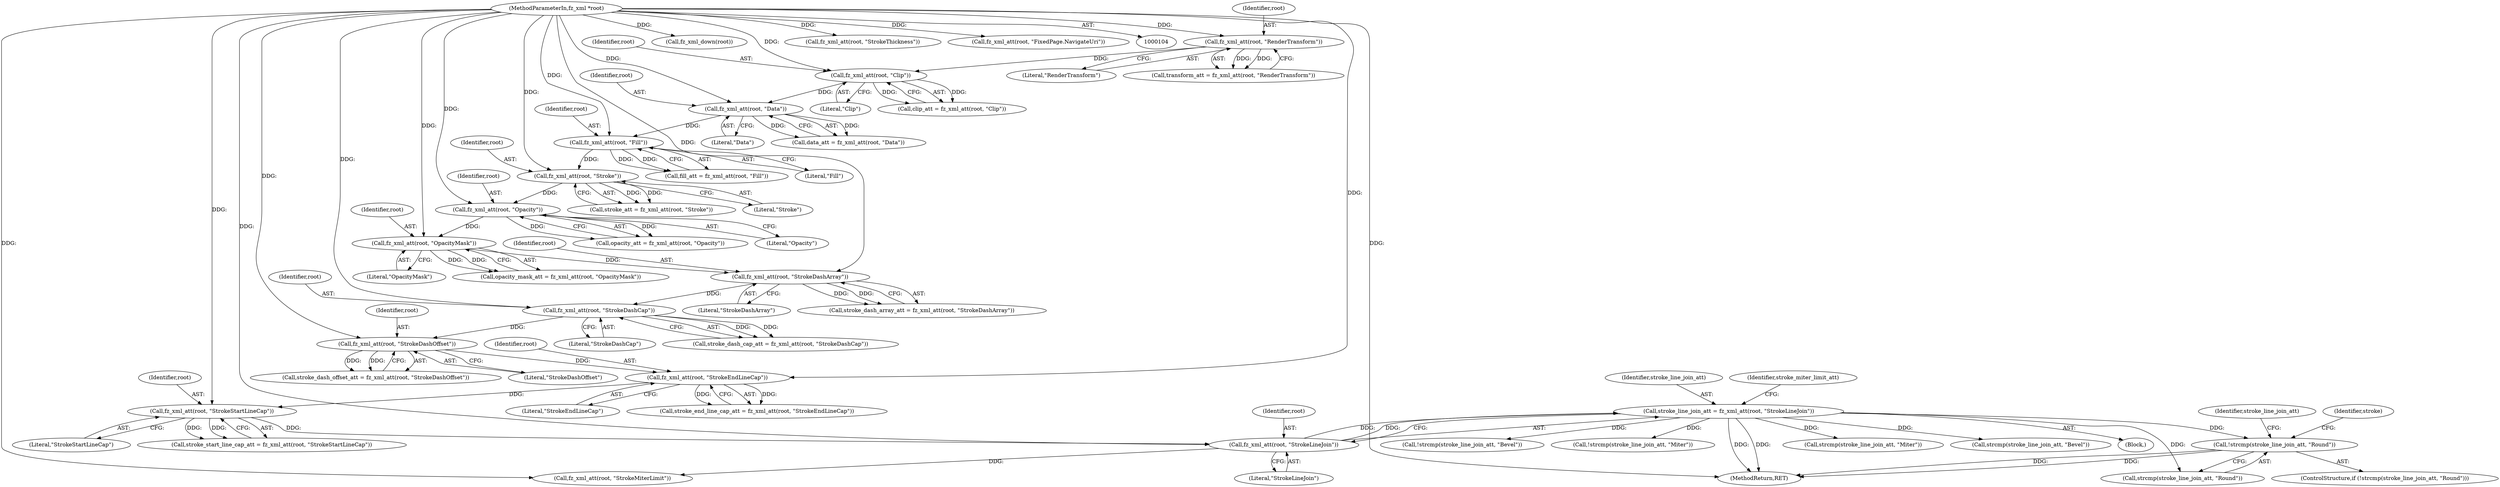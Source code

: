 digraph "0_ghostscript_60dabde18d7fe12b19da8b509bdfee9cc886aafc_3@API" {
"1000529" [label="(Call,!strcmp(stroke_line_join_att, \"Round\"))"];
"1000245" [label="(Call,stroke_line_join_att = fz_xml_att(root, \"StrokeLineJoin\"))"];
"1000247" [label="(Call,fz_xml_att(root, \"StrokeLineJoin\"))"];
"1000242" [label="(Call,fz_xml_att(root, \"StrokeStartLineCap\"))"];
"1000237" [label="(Call,fz_xml_att(root, \"StrokeEndLineCap\"))"];
"1000232" [label="(Call,fz_xml_att(root, \"StrokeDashOffset\"))"];
"1000227" [label="(Call,fz_xml_att(root, \"StrokeDashCap\"))"];
"1000222" [label="(Call,fz_xml_att(root, \"StrokeDashArray\"))"];
"1000217" [label="(Call,fz_xml_att(root, \"OpacityMask\"))"];
"1000212" [label="(Call,fz_xml_att(root, \"Opacity\"))"];
"1000207" [label="(Call,fz_xml_att(root, \"Stroke\"))"];
"1000202" [label="(Call,fz_xml_att(root, \"Fill\"))"];
"1000197" [label="(Call,fz_xml_att(root, \"Data\"))"];
"1000192" [label="(Call,fz_xml_att(root, \"Clip\"))"];
"1000187" [label="(Call,fz_xml_att(root, \"RenderTransform\"))"];
"1000109" [label="(MethodParameterIn,fz_xml *root)"];
"1000539" [label="(Call,!strcmp(stroke_line_join_att, \"Bevel\"))"];
"1000204" [label="(Literal,\"Fill\")"];
"1000109" [label="(MethodParameterIn,fz_xml *root)"];
"1000238" [label="(Identifier,root)"];
"1000234" [label="(Literal,\"StrokeDashOffset\")"];
"1000227" [label="(Call,fz_xml_att(root, \"StrokeDashCap\"))"];
"1000252" [label="(Call,fz_xml_att(root, \"StrokeMiterLimit\"))"];
"1000214" [label="(Literal,\"Opacity\")"];
"1000193" [label="(Identifier,root)"];
"1000202" [label="(Call,fz_xml_att(root, \"Fill\"))"];
"1000268" [label="(Call,fz_xml_down(root))"];
"1000219" [label="(Literal,\"OpacityMask\")"];
"1000198" [label="(Identifier,root)"];
"1000213" [label="(Identifier,root)"];
"1000519" [label="(Call,!strcmp(stroke_line_join_att, \"Miter\"))"];
"1000208" [label="(Identifier,root)"];
"1000197" [label="(Call,fz_xml_att(root, \"Data\"))"];
"1000224" [label="(Literal,\"StrokeDashArray\")"];
"1000233" [label="(Identifier,root)"];
"1000229" [label="(Literal,\"StrokeDashCap\")"];
"1000189" [label="(Literal,\"RenderTransform\")"];
"1000232" [label="(Call,fz_xml_att(root, \"StrokeDashOffset\"))"];
"1000192" [label="(Call,fz_xml_att(root, \"Clip\"))"];
"1000195" [label="(Call,data_att = fz_xml_att(root, \"Data\"))"];
"1000243" [label="(Identifier,root)"];
"1000541" [label="(Identifier,stroke_line_join_att)"];
"1000212" [label="(Call,fz_xml_att(root, \"Opacity\"))"];
"1000223" [label="(Identifier,root)"];
"1000218" [label="(Identifier,root)"];
"1000964" [label="(MethodReturn,RET)"];
"1000210" [label="(Call,opacity_att = fz_xml_att(root, \"Opacity\"))"];
"1000194" [label="(Literal,\"Clip\")"];
"1000529" [label="(Call,!strcmp(stroke_line_join_att, \"Round\"))"];
"1000228" [label="(Identifier,root)"];
"1000242" [label="(Call,fz_xml_att(root, \"StrokeStartLineCap\"))"];
"1000257" [label="(Call,fz_xml_att(root, \"StrokeThickness\"))"];
"1000535" [label="(Identifier,stroke)"];
"1000262" [label="(Call,fz_xml_att(root, \"FixedPage.NavigateUri\"))"];
"1000528" [label="(ControlStructure,if (!strcmp(stroke_line_join_att, \"Round\")))"];
"1000190" [label="(Call,clip_att = fz_xml_att(root, \"Clip\"))"];
"1000245" [label="(Call,stroke_line_join_att = fz_xml_att(root, \"StrokeLineJoin\"))"];
"1000249" [label="(Literal,\"StrokeLineJoin\")"];
"1000520" [label="(Call,strcmp(stroke_line_join_att, \"Miter\"))"];
"1000188" [label="(Identifier,root)"];
"1000247" [label="(Call,fz_xml_att(root, \"StrokeLineJoin\"))"];
"1000200" [label="(Call,fill_att = fz_xml_att(root, \"Fill\"))"];
"1000187" [label="(Call,fz_xml_att(root, \"RenderTransform\"))"];
"1000540" [label="(Call,strcmp(stroke_line_join_att, \"Bevel\"))"];
"1000222" [label="(Call,fz_xml_att(root, \"StrokeDashArray\"))"];
"1000220" [label="(Call,stroke_dash_array_att = fz_xml_att(root, \"StrokeDashArray\"))"];
"1000199" [label="(Literal,\"Data\")"];
"1000237" [label="(Call,fz_xml_att(root, \"StrokeEndLineCap\"))"];
"1000209" [label="(Literal,\"Stroke\")"];
"1000225" [label="(Call,stroke_dash_cap_att = fz_xml_att(root, \"StrokeDashCap\"))"];
"1000246" [label="(Identifier,stroke_line_join_att)"];
"1000240" [label="(Call,stroke_start_line_cap_att = fz_xml_att(root, \"StrokeStartLineCap\"))"];
"1000230" [label="(Call,stroke_dash_offset_att = fz_xml_att(root, \"StrokeDashOffset\"))"];
"1000530" [label="(Call,strcmp(stroke_line_join_att, \"Round\"))"];
"1000215" [label="(Call,opacity_mask_att = fz_xml_att(root, \"OpacityMask\"))"];
"1000244" [label="(Literal,\"StrokeStartLineCap\")"];
"1000239" [label="(Literal,\"StrokeEndLineCap\")"];
"1000251" [label="(Identifier,stroke_miter_limit_att)"];
"1000235" [label="(Call,stroke_end_line_cap_att = fz_xml_att(root, \"StrokeEndLineCap\"))"];
"1000205" [label="(Call,stroke_att = fz_xml_att(root, \"Stroke\"))"];
"1000203" [label="(Identifier,root)"];
"1000207" [label="(Call,fz_xml_att(root, \"Stroke\"))"];
"1000217" [label="(Call,fz_xml_att(root, \"OpacityMask\"))"];
"1000185" [label="(Call,transform_att = fz_xml_att(root, \"RenderTransform\"))"];
"1000248" [label="(Identifier,root)"];
"1000110" [label="(Block,)"];
"1000529" -> "1000528"  [label="AST: "];
"1000529" -> "1000530"  [label="CFG: "];
"1000530" -> "1000529"  [label="AST: "];
"1000535" -> "1000529"  [label="CFG: "];
"1000541" -> "1000529"  [label="CFG: "];
"1000529" -> "1000964"  [label="DDG: "];
"1000529" -> "1000964"  [label="DDG: "];
"1000245" -> "1000529"  [label="DDG: "];
"1000245" -> "1000110"  [label="AST: "];
"1000245" -> "1000247"  [label="CFG: "];
"1000246" -> "1000245"  [label="AST: "];
"1000247" -> "1000245"  [label="AST: "];
"1000251" -> "1000245"  [label="CFG: "];
"1000245" -> "1000964"  [label="DDG: "];
"1000245" -> "1000964"  [label="DDG: "];
"1000247" -> "1000245"  [label="DDG: "];
"1000247" -> "1000245"  [label="DDG: "];
"1000245" -> "1000519"  [label="DDG: "];
"1000245" -> "1000520"  [label="DDG: "];
"1000245" -> "1000530"  [label="DDG: "];
"1000245" -> "1000539"  [label="DDG: "];
"1000245" -> "1000540"  [label="DDG: "];
"1000247" -> "1000249"  [label="CFG: "];
"1000248" -> "1000247"  [label="AST: "];
"1000249" -> "1000247"  [label="AST: "];
"1000242" -> "1000247"  [label="DDG: "];
"1000109" -> "1000247"  [label="DDG: "];
"1000247" -> "1000252"  [label="DDG: "];
"1000242" -> "1000240"  [label="AST: "];
"1000242" -> "1000244"  [label="CFG: "];
"1000243" -> "1000242"  [label="AST: "];
"1000244" -> "1000242"  [label="AST: "];
"1000240" -> "1000242"  [label="CFG: "];
"1000242" -> "1000240"  [label="DDG: "];
"1000242" -> "1000240"  [label="DDG: "];
"1000237" -> "1000242"  [label="DDG: "];
"1000109" -> "1000242"  [label="DDG: "];
"1000237" -> "1000235"  [label="AST: "];
"1000237" -> "1000239"  [label="CFG: "];
"1000238" -> "1000237"  [label="AST: "];
"1000239" -> "1000237"  [label="AST: "];
"1000235" -> "1000237"  [label="CFG: "];
"1000237" -> "1000235"  [label="DDG: "];
"1000237" -> "1000235"  [label="DDG: "];
"1000232" -> "1000237"  [label="DDG: "];
"1000109" -> "1000237"  [label="DDG: "];
"1000232" -> "1000230"  [label="AST: "];
"1000232" -> "1000234"  [label="CFG: "];
"1000233" -> "1000232"  [label="AST: "];
"1000234" -> "1000232"  [label="AST: "];
"1000230" -> "1000232"  [label="CFG: "];
"1000232" -> "1000230"  [label="DDG: "];
"1000232" -> "1000230"  [label="DDG: "];
"1000227" -> "1000232"  [label="DDG: "];
"1000109" -> "1000232"  [label="DDG: "];
"1000227" -> "1000225"  [label="AST: "];
"1000227" -> "1000229"  [label="CFG: "];
"1000228" -> "1000227"  [label="AST: "];
"1000229" -> "1000227"  [label="AST: "];
"1000225" -> "1000227"  [label="CFG: "];
"1000227" -> "1000225"  [label="DDG: "];
"1000227" -> "1000225"  [label="DDG: "];
"1000222" -> "1000227"  [label="DDG: "];
"1000109" -> "1000227"  [label="DDG: "];
"1000222" -> "1000220"  [label="AST: "];
"1000222" -> "1000224"  [label="CFG: "];
"1000223" -> "1000222"  [label="AST: "];
"1000224" -> "1000222"  [label="AST: "];
"1000220" -> "1000222"  [label="CFG: "];
"1000222" -> "1000220"  [label="DDG: "];
"1000222" -> "1000220"  [label="DDG: "];
"1000217" -> "1000222"  [label="DDG: "];
"1000109" -> "1000222"  [label="DDG: "];
"1000217" -> "1000215"  [label="AST: "];
"1000217" -> "1000219"  [label="CFG: "];
"1000218" -> "1000217"  [label="AST: "];
"1000219" -> "1000217"  [label="AST: "];
"1000215" -> "1000217"  [label="CFG: "];
"1000217" -> "1000215"  [label="DDG: "];
"1000217" -> "1000215"  [label="DDG: "];
"1000212" -> "1000217"  [label="DDG: "];
"1000109" -> "1000217"  [label="DDG: "];
"1000212" -> "1000210"  [label="AST: "];
"1000212" -> "1000214"  [label="CFG: "];
"1000213" -> "1000212"  [label="AST: "];
"1000214" -> "1000212"  [label="AST: "];
"1000210" -> "1000212"  [label="CFG: "];
"1000212" -> "1000210"  [label="DDG: "];
"1000212" -> "1000210"  [label="DDG: "];
"1000207" -> "1000212"  [label="DDG: "];
"1000109" -> "1000212"  [label="DDG: "];
"1000207" -> "1000205"  [label="AST: "];
"1000207" -> "1000209"  [label="CFG: "];
"1000208" -> "1000207"  [label="AST: "];
"1000209" -> "1000207"  [label="AST: "];
"1000205" -> "1000207"  [label="CFG: "];
"1000207" -> "1000205"  [label="DDG: "];
"1000207" -> "1000205"  [label="DDG: "];
"1000202" -> "1000207"  [label="DDG: "];
"1000109" -> "1000207"  [label="DDG: "];
"1000202" -> "1000200"  [label="AST: "];
"1000202" -> "1000204"  [label="CFG: "];
"1000203" -> "1000202"  [label="AST: "];
"1000204" -> "1000202"  [label="AST: "];
"1000200" -> "1000202"  [label="CFG: "];
"1000202" -> "1000200"  [label="DDG: "];
"1000202" -> "1000200"  [label="DDG: "];
"1000197" -> "1000202"  [label="DDG: "];
"1000109" -> "1000202"  [label="DDG: "];
"1000197" -> "1000195"  [label="AST: "];
"1000197" -> "1000199"  [label="CFG: "];
"1000198" -> "1000197"  [label="AST: "];
"1000199" -> "1000197"  [label="AST: "];
"1000195" -> "1000197"  [label="CFG: "];
"1000197" -> "1000195"  [label="DDG: "];
"1000197" -> "1000195"  [label="DDG: "];
"1000192" -> "1000197"  [label="DDG: "];
"1000109" -> "1000197"  [label="DDG: "];
"1000192" -> "1000190"  [label="AST: "];
"1000192" -> "1000194"  [label="CFG: "];
"1000193" -> "1000192"  [label="AST: "];
"1000194" -> "1000192"  [label="AST: "];
"1000190" -> "1000192"  [label="CFG: "];
"1000192" -> "1000190"  [label="DDG: "];
"1000192" -> "1000190"  [label="DDG: "];
"1000187" -> "1000192"  [label="DDG: "];
"1000109" -> "1000192"  [label="DDG: "];
"1000187" -> "1000185"  [label="AST: "];
"1000187" -> "1000189"  [label="CFG: "];
"1000188" -> "1000187"  [label="AST: "];
"1000189" -> "1000187"  [label="AST: "];
"1000185" -> "1000187"  [label="CFG: "];
"1000187" -> "1000185"  [label="DDG: "];
"1000187" -> "1000185"  [label="DDG: "];
"1000109" -> "1000187"  [label="DDG: "];
"1000109" -> "1000104"  [label="AST: "];
"1000109" -> "1000964"  [label="DDG: "];
"1000109" -> "1000252"  [label="DDG: "];
"1000109" -> "1000257"  [label="DDG: "];
"1000109" -> "1000262"  [label="DDG: "];
"1000109" -> "1000268"  [label="DDG: "];
}
